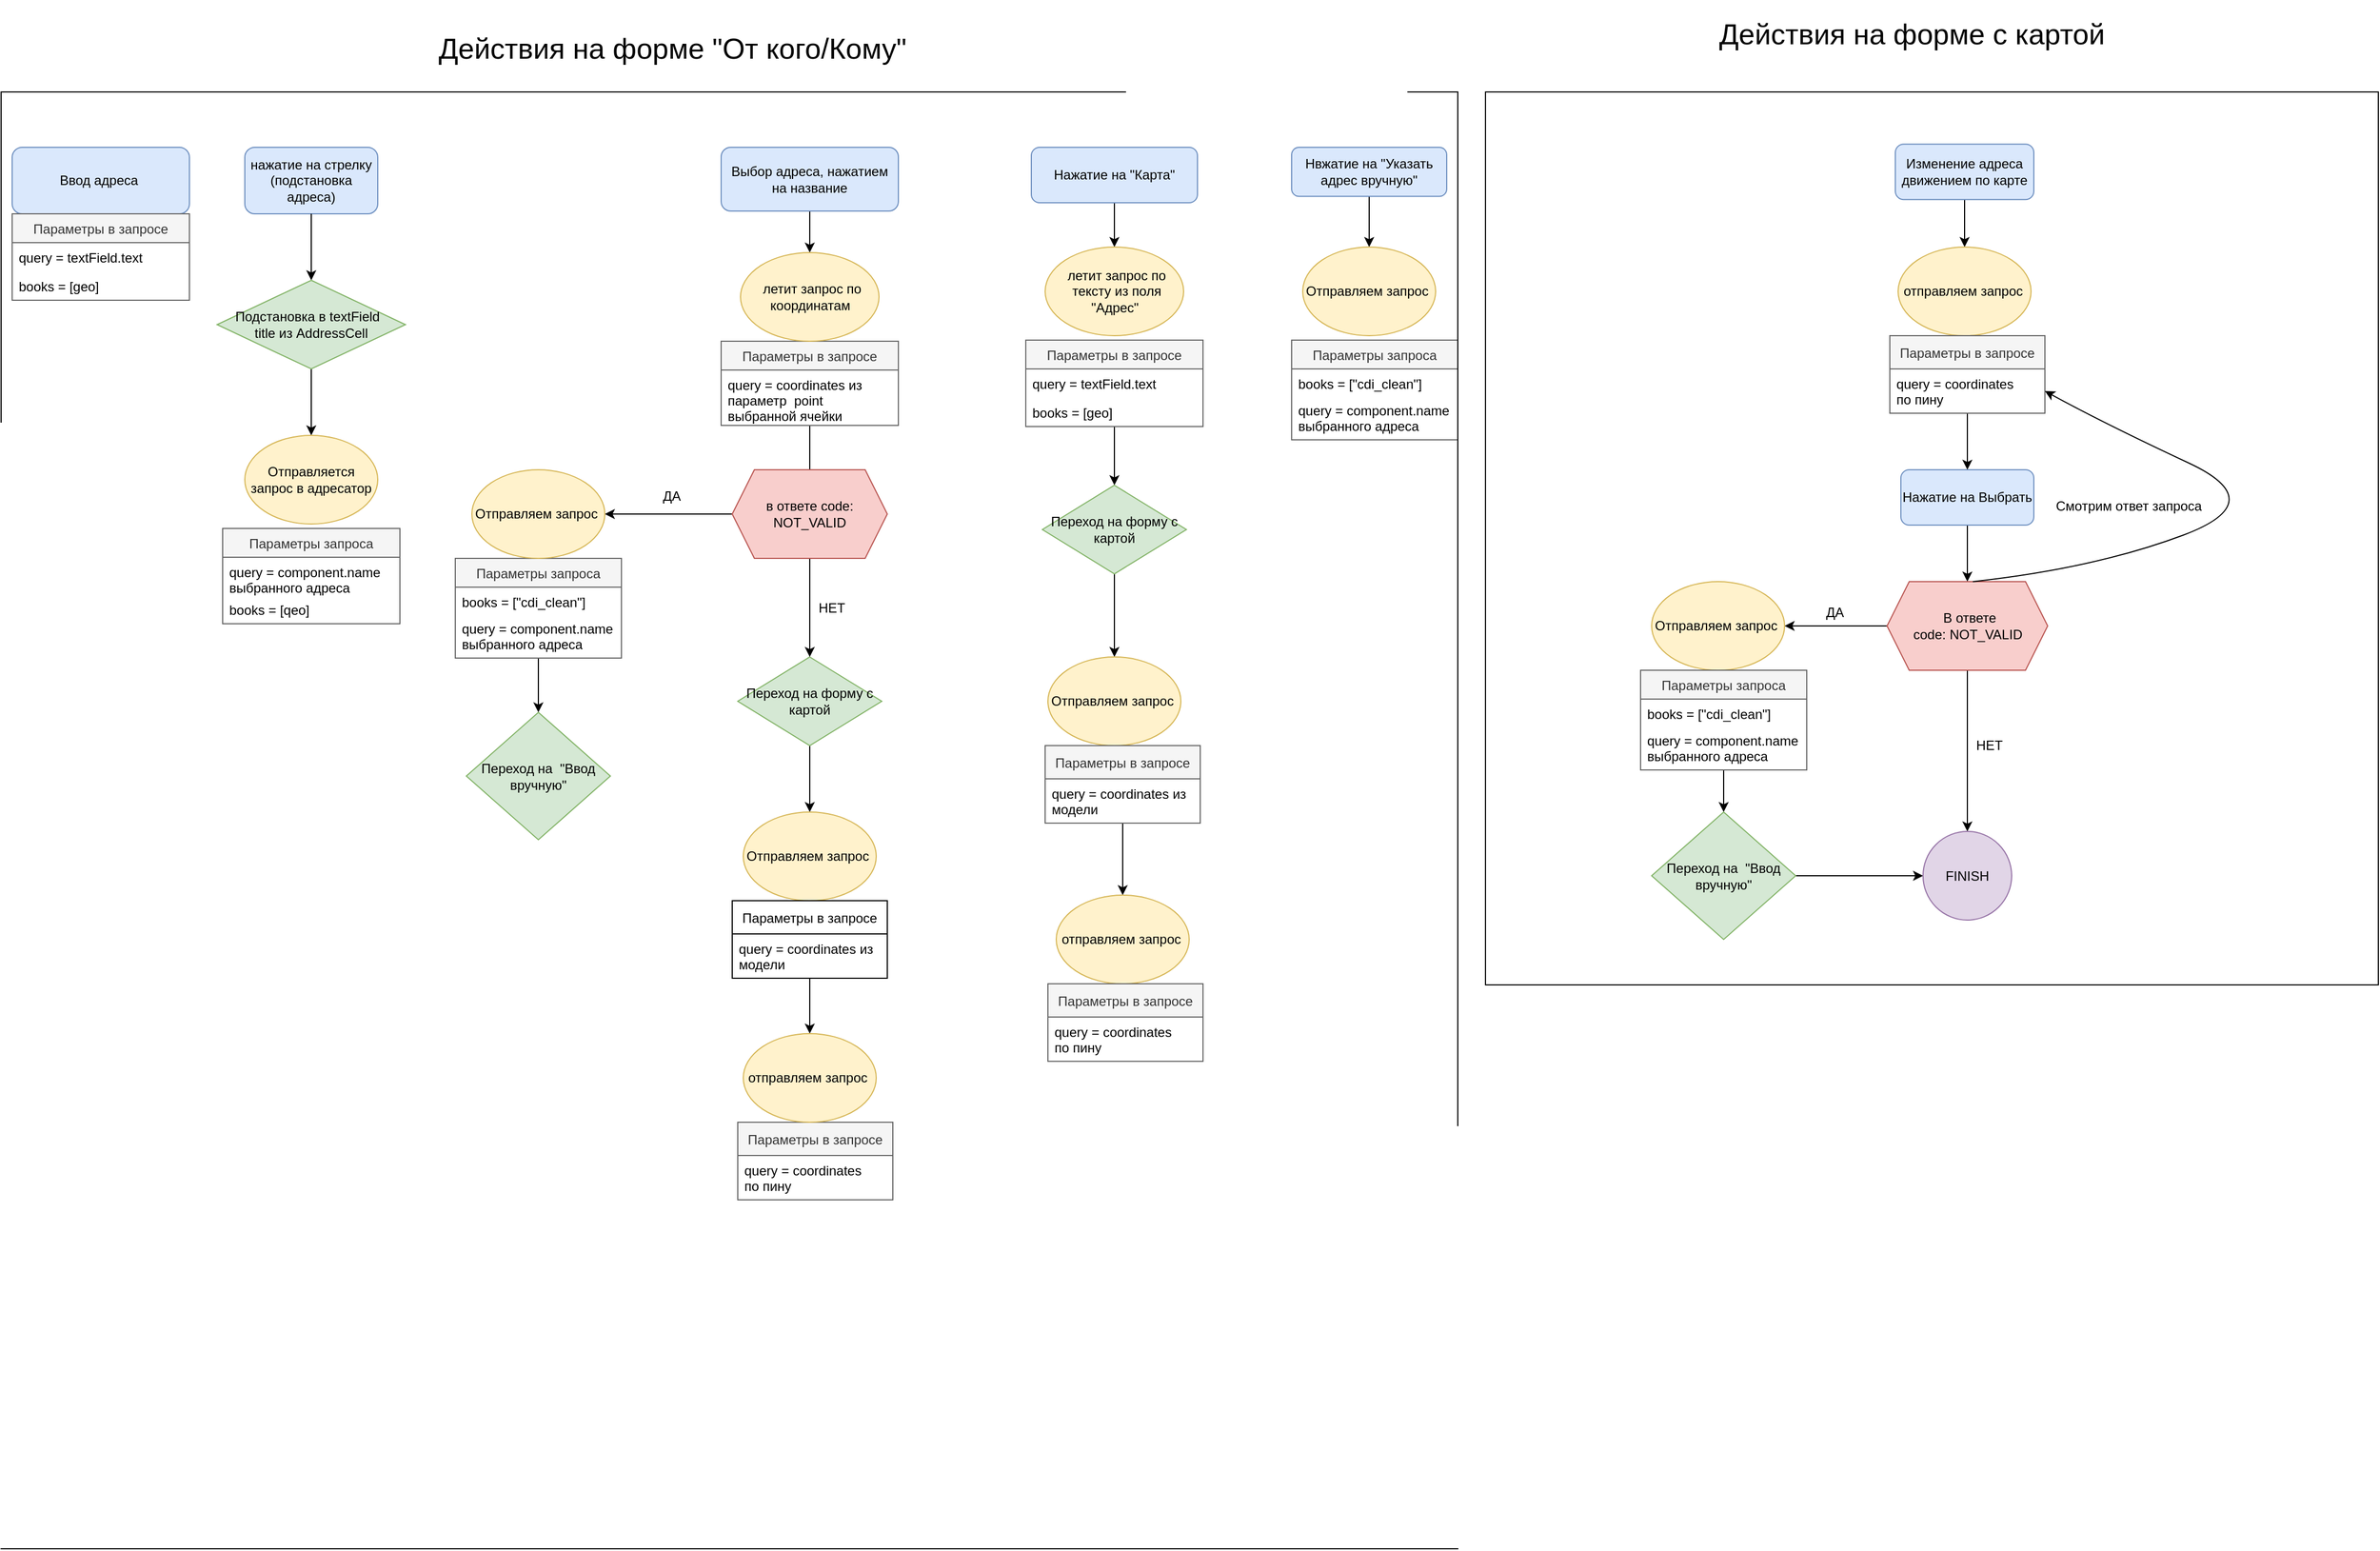 <mxfile version="15.2.9" type="github"><diagram id="d8_orHvkQu2s4OUguYA7" name="Page-1"><mxGraphModel dx="2703" dy="2723" grid="1" gridSize="10" guides="1" tooltips="1" connect="1" arrows="1" fold="1" page="1" pageScale="1" pageWidth="827" pageHeight="1169" math="0" shadow="0"><root><mxCell id="0"/><mxCell id="1" parent="0"/><mxCell id="icIRoINcneqU65wYlItT-1" value="Ввод адреса&amp;nbsp;" style="rounded=1;whiteSpace=wrap;html=1;fillColor=#dae8fc;strokeColor=#6c8ebf;" parent="1" vertex="1"><mxGeometry x="10" y="-90" width="160" height="60" as="geometry"/></mxCell><mxCell id="icIRoINcneqU65wYlItT-2" value="Параметры в запросе" style="swimlane;fontStyle=0;childLayout=stackLayout;horizontal=1;startSize=26;horizontalStack=0;resizeParent=1;resizeParentMax=0;resizeLast=0;collapsible=1;marginBottom=0;fillColor=#f5f5f5;strokeColor=#666666;fontColor=#333333;" parent="1" vertex="1"><mxGeometry x="10" y="-30" width="160" height="78" as="geometry"/></mxCell><mxCell id="icIRoINcneqU65wYlItT-3" value="query = textField.text&#xa;" style="text;strokeColor=none;fillColor=none;align=left;verticalAlign=top;spacingLeft=4;spacingRight=4;overflow=hidden;rotatable=0;points=[[0,0.5],[1,0.5]];portConstraint=eastwest;" parent="icIRoINcneqU65wYlItT-2" vertex="1"><mxGeometry y="26" width="160" height="26" as="geometry"/></mxCell><mxCell id="icIRoINcneqU65wYlItT-5" value="books = [geo]" style="text;strokeColor=none;fillColor=none;align=left;verticalAlign=top;spacingLeft=4;spacingRight=4;overflow=hidden;rotatable=0;points=[[0,0.5],[1,0.5]];portConstraint=eastwest;" parent="icIRoINcneqU65wYlItT-2" vertex="1"><mxGeometry y="52" width="160" height="26" as="geometry"/></mxCell><mxCell id="icIRoINcneqU65wYlItT-11" style="edgeStyle=none;rounded=0;orthogonalLoop=1;jettySize=auto;html=1;exitX=0;exitY=1;exitDx=0;exitDy=0;" parent="1" source="icIRoINcneqU65wYlItT-1" target="icIRoINcneqU65wYlItT-1" edge="1"><mxGeometry relative="1" as="geometry"/></mxCell><mxCell id="3Y7BQMOa4qLXf5RyPwyC-32" style="edgeStyle=orthogonalEdgeStyle;rounded=0;orthogonalLoop=1;jettySize=auto;html=1;entryX=0.5;entryY=0;entryDx=0;entryDy=0;" edge="1" parent="1" source="icIRoINcneqU65wYlItT-17" target="3Y7BQMOa4qLXf5RyPwyC-30"><mxGeometry relative="1" as="geometry"/></mxCell><mxCell id="icIRoINcneqU65wYlItT-17" value="Нажатие на &quot;Карта&quot;" style="rounded=1;whiteSpace=wrap;html=1;fillColor=#dae8fc;strokeColor=#6c8ebf;" parent="1" vertex="1"><mxGeometry x="930" y="-90" width="150" height="50" as="geometry"/></mxCell><mxCell id="3Y7BQMOa4qLXf5RyPwyC-6" style="edgeStyle=orthogonalEdgeStyle;rounded=0;orthogonalLoop=1;jettySize=auto;html=1;" edge="1" parent="1" source="icIRoINcneqU65wYlItT-19" target="icIRoINcneqU65wYlItT-115"><mxGeometry relative="1" as="geometry"/></mxCell><mxCell id="icIRoINcneqU65wYlItT-19" value="Выбор адреса, нажатием на название" style="rounded=1;whiteSpace=wrap;html=1;fillColor=#dae8fc;strokeColor=#6c8ebf;" parent="1" vertex="1"><mxGeometry x="650" y="-90" width="160" height="57.5" as="geometry"/></mxCell><mxCell id="3Y7BQMOa4qLXf5RyPwyC-15" style="edgeStyle=orthogonalEdgeStyle;rounded=0;orthogonalLoop=1;jettySize=auto;html=1;" edge="1" parent="1" source="icIRoINcneqU65wYlItT-34"><mxGeometry relative="1" as="geometry"><mxPoint x="730" y="210" as="targetPoint"/></mxGeometry></mxCell><mxCell id="icIRoINcneqU65wYlItT-34" value="Параметры в запросе" style="swimlane;fontStyle=0;childLayout=stackLayout;horizontal=1;startSize=26;horizontalStack=0;resizeParent=1;resizeParentMax=0;resizeLast=0;collapsible=1;marginBottom=0;fillColor=#f5f5f5;strokeColor=#666666;fontColor=#333333;" parent="1" vertex="1"><mxGeometry x="650" y="85" width="160" height="76" as="geometry"/></mxCell><mxCell id="icIRoINcneqU65wYlItT-35" value="query = coordinates из &#xa;параметр  point &#xa;выбранной ячейки " style="text;strokeColor=none;fillColor=none;align=left;verticalAlign=top;spacingLeft=4;spacingRight=4;overflow=hidden;rotatable=0;points=[[0,0.5],[1,0.5]];portConstraint=eastwest;" parent="icIRoINcneqU65wYlItT-34" vertex="1"><mxGeometry y="26" width="160" height="50" as="geometry"/></mxCell><mxCell id="icIRoINcneqU65wYlItT-46" style="edgeStyle=none;rounded=0;orthogonalLoop=1;jettySize=auto;html=1;exitX=1;exitY=0;exitDx=0;exitDy=0;" parent="1" edge="1"><mxGeometry relative="1" as="geometry"><mxPoint x="800" y="175" as="sourcePoint"/><mxPoint x="800" y="175" as="targetPoint"/></mxGeometry></mxCell><mxCell id="icIRoINcneqU65wYlItT-72" value="нажатие на стрелку (подстановка адреса)" style="rounded=1;whiteSpace=wrap;html=1;fillColor=#dae8fc;strokeColor=#6c8ebf;" parent="1" vertex="1"><mxGeometry x="220" y="-90" width="120" height="60" as="geometry"/></mxCell><mxCell id="icIRoINcneqU65wYlItT-115" value="&amp;nbsp;летит запрос по координатам " style="ellipse;whiteSpace=wrap;html=1;fillColor=#fff2cc;strokeColor=#d6b656;" parent="1" vertex="1"><mxGeometry x="667.5" y="5" width="125" height="80" as="geometry"/></mxCell><mxCell id="3Y7BQMOa4qLXf5RyPwyC-82" style="edgeStyle=orthogonalEdgeStyle;rounded=0;orthogonalLoop=1;jettySize=auto;html=1;" edge="1" parent="1" source="icIRoINcneqU65wYlItT-119" target="3Y7BQMOa4qLXf5RyPwyC-77"><mxGeometry relative="1" as="geometry"/></mxCell><mxCell id="icIRoINcneqU65wYlItT-119" value="Нажатие на Выбрать" style="rounded=1;whiteSpace=wrap;html=1;fillColor=#dae8fc;strokeColor=#6c8ebf;" parent="1" vertex="1"><mxGeometry x="1715" y="201" width="120" height="50" as="geometry"/></mxCell><mxCell id="3Y7BQMOa4qLXf5RyPwyC-25" value="" style="edgeStyle=orthogonalEdgeStyle;rounded=0;orthogonalLoop=1;jettySize=auto;html=1;" edge="1" parent="1" source="icIRoINcneqU65wYlItT-152" target="3Y7BQMOa4qLXf5RyPwyC-24"><mxGeometry relative="1" as="geometry"/></mxCell><mxCell id="icIRoINcneqU65wYlItT-152" value="Переход на форму с картой" style="rhombus;whiteSpace=wrap;html=1;fillColor=#d5e8d4;strokeColor=#82b366;" parent="1" vertex="1"><mxGeometry x="665" y="370" width="130" height="80" as="geometry"/></mxCell><mxCell id="icIRoINcneqU65wYlItT-155" value="" style="endArrow=classic;html=1;exitX=0.5;exitY=1;exitDx=0;exitDy=0;" parent="1" source="icIRoINcneqU65wYlItT-72" target="icIRoINcneqU65wYlItT-156" edge="1"><mxGeometry width="50" height="50" relative="1" as="geometry"><mxPoint x="340" y="620" as="sourcePoint"/><mxPoint x="310" y="610" as="targetPoint"/></mxGeometry></mxCell><mxCell id="icIRoINcneqU65wYlItT-163" value="" style="endArrow=classic;html=1;exitX=0.5;exitY=1;exitDx=0;exitDy=0;entryX=0.5;entryY=0;entryDx=0;entryDy=0;" parent="1" source="icIRoINcneqU65wYlItT-156" target="3Y7BQMOa4qLXf5RyPwyC-3" edge="1"><mxGeometry width="50" height="50" relative="1" as="geometry"><mxPoint x="310" y="657" as="sourcePoint"/><mxPoint x="100" y="410" as="targetPoint"/></mxGeometry></mxCell><mxCell id="icIRoINcneqU65wYlItT-165" value="Параметры запроса" style="swimlane;fontStyle=0;childLayout=stackLayout;horizontal=1;startSize=26;horizontalStack=0;resizeParent=1;resizeParentMax=0;resizeLast=0;collapsible=1;marginBottom=0;fillColor=#f5f5f5;strokeColor=#666666;fontColor=#333333;" parent="1" vertex="1"><mxGeometry x="200" y="254" width="160" height="86" as="geometry"/></mxCell><mxCell id="icIRoINcneqU65wYlItT-166" value="query = component.name &#xa;выбранного адреса " style="text;strokeColor=none;fillColor=none;align=left;verticalAlign=top;spacingLeft=4;spacingRight=4;overflow=hidden;rotatable=0;points=[[0,0.5],[1,0.5]];portConstraint=eastwest;" parent="icIRoINcneqU65wYlItT-165" vertex="1"><mxGeometry y="26" width="160" height="34" as="geometry"/></mxCell><mxCell id="icIRoINcneqU65wYlItT-167" value="books = [qeo]" style="text;strokeColor=none;fillColor=none;align=left;verticalAlign=top;spacingLeft=4;spacingRight=4;overflow=hidden;rotatable=0;points=[[0,0.5],[1,0.5]];portConstraint=eastwest;" parent="icIRoINcneqU65wYlItT-165" vertex="1"><mxGeometry y="60" width="160" height="26" as="geometry"/></mxCell><mxCell id="3Y7BQMOa4qLXf5RyPwyC-13" style="edgeStyle=orthogonalEdgeStyle;rounded=0;orthogonalLoop=1;jettySize=auto;html=1;entryX=0.5;entryY=0;entryDx=0;entryDy=0;" edge="1" parent="1" source="icIRoINcneqU65wYlItT-180" target="icIRoINcneqU65wYlItT-151"><mxGeometry relative="1" as="geometry"/></mxCell><mxCell id="icIRoINcneqU65wYlItT-180" value="Параметры запроса" style="swimlane;fontStyle=0;childLayout=stackLayout;horizontal=1;startSize=26;horizontalStack=0;resizeParent=1;resizeParentMax=0;resizeLast=0;collapsible=1;marginBottom=0;fillColor=#f5f5f5;strokeColor=#666666;fontColor=#333333;" parent="1" vertex="1"><mxGeometry x="410" y="281" width="150" height="90" as="geometry"/></mxCell><mxCell id="icIRoINcneqU65wYlItT-181" value="books = [&quot;cdi_clean&quot;]" style="text;strokeColor=none;fillColor=none;align=left;verticalAlign=top;spacingLeft=4;spacingRight=4;overflow=hidden;rotatable=0;points=[[0,0.5],[1,0.5]];portConstraint=eastwest;" parent="icIRoINcneqU65wYlItT-180" vertex="1"><mxGeometry y="26" width="150" height="24" as="geometry"/></mxCell><mxCell id="icIRoINcneqU65wYlItT-182" value="query = component.name &#xa;выбранного адреса " style="text;strokeColor=none;fillColor=none;align=left;verticalAlign=top;spacingLeft=4;spacingRight=4;overflow=hidden;rotatable=0;points=[[0,0.5],[1,0.5]];portConstraint=eastwest;" parent="icIRoINcneqU65wYlItT-180" vertex="1"><mxGeometry y="50" width="150" height="40" as="geometry"/></mxCell><mxCell id="3Y7BQMOa4qLXf5RyPwyC-54" style="edgeStyle=orthogonalEdgeStyle;rounded=0;orthogonalLoop=1;jettySize=auto;html=1;" edge="1" parent="1" source="icIRoINcneqU65wYlItT-21" target="3Y7BQMOa4qLXf5RyPwyC-53"><mxGeometry relative="1" as="geometry"/></mxCell><mxCell id="icIRoINcneqU65wYlItT-21" value="Нвжатие на &quot;Указать адрес вручную&quot;" style="rounded=1;whiteSpace=wrap;html=1;fillColor=#dae8fc;strokeColor=#6c8ebf;" parent="1" vertex="1"><mxGeometry x="1165" y="-90" width="140" height="44.25" as="geometry"/></mxCell><mxCell id="icIRoINcneqU65wYlItT-151" value="Переход на &amp;nbsp;&quot;Ввод вручную&quot;" style="rhombus;whiteSpace=wrap;html=1;fillColor=#d5e8d4;strokeColor=#82b366;" parent="1" vertex="1"><mxGeometry x="420" y="420" width="130" height="115" as="geometry"/></mxCell><mxCell id="icIRoINcneqU65wYlItT-184" style="edgeStyle=none;rounded=0;orthogonalLoop=1;jettySize=auto;html=1;exitX=1;exitY=0.25;exitDx=0;exitDy=0;" parent="1" source="icIRoINcneqU65wYlItT-180" target="icIRoINcneqU65wYlItT-180" edge="1"><mxGeometry relative="1" as="geometry"/></mxCell><mxCell id="3Y7BQMOa4qLXf5RyPwyC-3" value="&lt;span&gt;Отправляется запрос в адресатор&lt;/span&gt;" style="ellipse;whiteSpace=wrap;html=1;fillColor=#fff2cc;strokeColor=#d6b656;" vertex="1" parent="1"><mxGeometry x="220" y="170" width="120" height="80" as="geometry"/></mxCell><mxCell id="icIRoINcneqU65wYlItT-156" value="Подстановка в textField &amp;nbsp;&lt;br&gt;title из AddressCell" style="rhombus;whiteSpace=wrap;html=1;fillColor=#d5e8d4;strokeColor=#82b366;" parent="1" vertex="1"><mxGeometry x="195" y="30" width="170" height="80" as="geometry"/></mxCell><mxCell id="3Y7BQMOa4qLXf5RyPwyC-11" style="edgeStyle=orthogonalEdgeStyle;rounded=0;orthogonalLoop=1;jettySize=auto;html=1;" edge="1" parent="1" source="3Y7BQMOa4qLXf5RyPwyC-8" target="3Y7BQMOa4qLXf5RyPwyC-9"><mxGeometry relative="1" as="geometry"/></mxCell><mxCell id="3Y7BQMOa4qLXf5RyPwyC-17" style="edgeStyle=orthogonalEdgeStyle;rounded=0;orthogonalLoop=1;jettySize=auto;html=1;" edge="1" parent="1" source="3Y7BQMOa4qLXf5RyPwyC-8" target="icIRoINcneqU65wYlItT-152"><mxGeometry relative="1" as="geometry"/></mxCell><mxCell id="3Y7BQMOa4qLXf5RyPwyC-8" value="&lt;span&gt;в ответе code: NOT_VALID&lt;/span&gt;" style="shape=hexagon;perimeter=hexagonPerimeter2;whiteSpace=wrap;html=1;fixedSize=1;fillColor=#f8cecc;strokeColor=#b85450;" vertex="1" parent="1"><mxGeometry x="660" y="201" width="140" height="80" as="geometry"/></mxCell><mxCell id="3Y7BQMOa4qLXf5RyPwyC-9" value="Отправляем запрос&amp;nbsp;" style="ellipse;whiteSpace=wrap;html=1;fillColor=#fff2cc;strokeColor=#d6b656;" vertex="1" parent="1"><mxGeometry x="425" y="201" width="120" height="80" as="geometry"/></mxCell><mxCell id="3Y7BQMOa4qLXf5RyPwyC-12" value="ДА" style="text;html=1;align=center;verticalAlign=middle;resizable=0;points=[];autosize=1;strokeColor=none;fillColor=none;" vertex="1" parent="1"><mxGeometry x="590" y="215" width="30" height="20" as="geometry"/></mxCell><mxCell id="3Y7BQMOa4qLXf5RyPwyC-69" style="edgeStyle=orthogonalEdgeStyle;rounded=0;orthogonalLoop=1;jettySize=auto;html=1;" edge="1" parent="1" source="icIRoINcneqU65wYlItT-85" target="3Y7BQMOa4qLXf5RyPwyC-66"><mxGeometry relative="1" as="geometry"/></mxCell><mxCell id="icIRoINcneqU65wYlItT-85" value="Изменение адреса движением по карте" style="rounded=1;whiteSpace=wrap;html=1;fillColor=#dae8fc;strokeColor=#6c8ebf;" parent="1" vertex="1"><mxGeometry x="1710" y="-92.88" width="125" height="50" as="geometry"/></mxCell><mxCell id="3Y7BQMOa4qLXf5RyPwyC-18" value="НЕТ&lt;br&gt;" style="text;html=1;strokeColor=none;fillColor=none;align=center;verticalAlign=middle;whiteSpace=wrap;rounded=0;" vertex="1" parent="1"><mxGeometry x="730" y="316" width="40" height="20" as="geometry"/></mxCell><mxCell id="3Y7BQMOa4qLXf5RyPwyC-24" value="Отправляем запрос&amp;nbsp;" style="ellipse;whiteSpace=wrap;html=1;fillColor=#fff2cc;strokeColor=#d6b656;" vertex="1" parent="1"><mxGeometry x="670" y="510" width="120" height="80" as="geometry"/></mxCell><mxCell id="3Y7BQMOa4qLXf5RyPwyC-48" style="edgeStyle=orthogonalEdgeStyle;rounded=0;orthogonalLoop=1;jettySize=auto;html=1;" edge="1" parent="1" source="3Y7BQMOa4qLXf5RyPwyC-28" target="3Y7BQMOa4qLXf5RyPwyC-47"><mxGeometry relative="1" as="geometry"/></mxCell><mxCell id="3Y7BQMOa4qLXf5RyPwyC-28" value="Параметры в запросе" style="swimlane;fontStyle=0;childLayout=stackLayout;horizontal=1;startSize=30;horizontalStack=0;resizeParent=1;resizeParentMax=0;resizeLast=0;collapsible=1;marginBottom=0;" vertex="1" parent="1"><mxGeometry x="660" y="590" width="140" height="70" as="geometry"/></mxCell><mxCell id="3Y7BQMOa4qLXf5RyPwyC-29" value="query = coordinates из &#xa;модели &#xa;" style="text;strokeColor=none;fillColor=none;align=left;verticalAlign=top;spacingLeft=4;spacingRight=4;overflow=hidden;rotatable=0;points=[[0,0.5],[1,0.5]];portConstraint=eastwest;" vertex="1" parent="3Y7BQMOa4qLXf5RyPwyC-28"><mxGeometry y="30" width="140" height="40" as="geometry"/></mxCell><mxCell id="3Y7BQMOa4qLXf5RyPwyC-30" value="&amp;nbsp;летит запрос по &amp;nbsp;тексту из поля &quot;Адрес&quot;" style="ellipse;whiteSpace=wrap;html=1;fillColor=#fff2cc;strokeColor=#d6b656;" vertex="1" parent="1"><mxGeometry x="942.5" width="125" height="80" as="geometry"/></mxCell><mxCell id="3Y7BQMOa4qLXf5RyPwyC-41" style="edgeStyle=orthogonalEdgeStyle;rounded=0;orthogonalLoop=1;jettySize=auto;html=1;" edge="1" parent="1" source="3Y7BQMOa4qLXf5RyPwyC-33" target="3Y7BQMOa4qLXf5RyPwyC-36"><mxGeometry relative="1" as="geometry"/></mxCell><mxCell id="3Y7BQMOa4qLXf5RyPwyC-33" value="Параметры в запросе" style="swimlane;fontStyle=0;childLayout=stackLayout;horizontal=1;startSize=26;horizontalStack=0;resizeParent=1;resizeParentMax=0;resizeLast=0;collapsible=1;marginBottom=0;fillColor=#f5f5f5;strokeColor=#666666;fontColor=#333333;" vertex="1" parent="1"><mxGeometry x="925" y="84" width="160" height="78" as="geometry"/></mxCell><mxCell id="3Y7BQMOa4qLXf5RyPwyC-34" value="query = textField.text&#xa;" style="text;strokeColor=none;fillColor=none;align=left;verticalAlign=top;spacingLeft=4;spacingRight=4;overflow=hidden;rotatable=0;points=[[0,0.5],[1,0.5]];portConstraint=eastwest;" vertex="1" parent="3Y7BQMOa4qLXf5RyPwyC-33"><mxGeometry y="26" width="160" height="26" as="geometry"/></mxCell><mxCell id="3Y7BQMOa4qLXf5RyPwyC-35" value="books = [geo]" style="text;strokeColor=none;fillColor=none;align=left;verticalAlign=top;spacingLeft=4;spacingRight=4;overflow=hidden;rotatable=0;points=[[0,0.5],[1,0.5]];portConstraint=eastwest;" vertex="1" parent="3Y7BQMOa4qLXf5RyPwyC-33"><mxGeometry y="52" width="160" height="26" as="geometry"/></mxCell><mxCell id="3Y7BQMOa4qLXf5RyPwyC-42" style="edgeStyle=orthogonalEdgeStyle;rounded=0;orthogonalLoop=1;jettySize=auto;html=1;" edge="1" parent="1" source="3Y7BQMOa4qLXf5RyPwyC-36" target="3Y7BQMOa4qLXf5RyPwyC-38"><mxGeometry relative="1" as="geometry"/></mxCell><mxCell id="3Y7BQMOa4qLXf5RyPwyC-36" value="Переход на форму с картой" style="rhombus;whiteSpace=wrap;html=1;fillColor=#d5e8d4;strokeColor=#82b366;" vertex="1" parent="1"><mxGeometry x="940" y="215" width="130" height="80" as="geometry"/></mxCell><mxCell id="3Y7BQMOa4qLXf5RyPwyC-38" value="Отправляем запрос&amp;nbsp;" style="ellipse;whiteSpace=wrap;html=1;fillColor=#fff2cc;strokeColor=#d6b656;" vertex="1" parent="1"><mxGeometry x="945" y="370" width="120" height="80" as="geometry"/></mxCell><mxCell id="3Y7BQMOa4qLXf5RyPwyC-44" style="edgeStyle=orthogonalEdgeStyle;rounded=0;orthogonalLoop=1;jettySize=auto;html=1;entryX=0.5;entryY=0;entryDx=0;entryDy=0;" edge="1" parent="1" source="3Y7BQMOa4qLXf5RyPwyC-39" target="3Y7BQMOa4qLXf5RyPwyC-43"><mxGeometry relative="1" as="geometry"/></mxCell><mxCell id="3Y7BQMOa4qLXf5RyPwyC-39" value="Параметры в запросе" style="swimlane;fontStyle=0;childLayout=stackLayout;horizontal=1;startSize=30;horizontalStack=0;resizeParent=1;resizeParentMax=0;resizeLast=0;collapsible=1;marginBottom=0;fillColor=#f5f5f5;strokeColor=#666666;fontColor=#333333;" vertex="1" parent="1"><mxGeometry x="942.5" y="450" width="140" height="70" as="geometry"/></mxCell><mxCell id="3Y7BQMOa4qLXf5RyPwyC-40" value="query = coordinates из &#xa;модели &#xa;" style="text;strokeColor=none;fillColor=none;align=left;verticalAlign=top;spacingLeft=4;spacingRight=4;overflow=hidden;rotatable=0;points=[[0,0.5],[1,0.5]];portConstraint=eastwest;" vertex="1" parent="3Y7BQMOa4qLXf5RyPwyC-39"><mxGeometry y="30" width="140" height="40" as="geometry"/></mxCell><mxCell id="3Y7BQMOa4qLXf5RyPwyC-43" value="отправляем запрос&amp;nbsp;" style="ellipse;whiteSpace=wrap;html=1;fillColor=#fff2cc;strokeColor=#d6b656;" vertex="1" parent="1"><mxGeometry x="952.5" y="585" width="120" height="80" as="geometry"/></mxCell><mxCell id="3Y7BQMOa4qLXf5RyPwyC-45" value="Параметры в запросе" style="swimlane;fontStyle=0;childLayout=stackLayout;horizontal=1;startSize=30;horizontalStack=0;resizeParent=1;resizeParentMax=0;resizeLast=0;collapsible=1;marginBottom=0;fillColor=#f5f5f5;strokeColor=#666666;fontColor=#333333;" vertex="1" parent="1"><mxGeometry x="665" y="790" width="140" height="70" as="geometry"/></mxCell><mxCell id="3Y7BQMOa4qLXf5RyPwyC-46" value="query = coordinates &#xa;по пину&#xa;" style="text;strokeColor=none;fillColor=none;align=left;verticalAlign=top;spacingLeft=4;spacingRight=4;overflow=hidden;rotatable=0;points=[[0,0.5],[1,0.5]];portConstraint=eastwest;" vertex="1" parent="3Y7BQMOa4qLXf5RyPwyC-45"><mxGeometry y="30" width="140" height="40" as="geometry"/></mxCell><mxCell id="3Y7BQMOa4qLXf5RyPwyC-47" value="отправляем запрос&amp;nbsp;" style="ellipse;whiteSpace=wrap;html=1;fillColor=#fff2cc;strokeColor=#d6b656;" vertex="1" parent="1"><mxGeometry x="670" y="710" width="120" height="80" as="geometry"/></mxCell><mxCell id="3Y7BQMOa4qLXf5RyPwyC-55" style="edgeStyle=orthogonalEdgeStyle;rounded=0;orthogonalLoop=1;jettySize=auto;html=1;startArrow=none;" edge="1" parent="1" source="3Y7BQMOa4qLXf5RyPwyC-83" target="3Y7BQMOa4qLXf5RyPwyC-52"><mxGeometry relative="1" as="geometry"/></mxCell><mxCell id="3Y7BQMOa4qLXf5RyPwyC-49" value="Параметры запроса" style="swimlane;fontStyle=0;childLayout=stackLayout;horizontal=1;startSize=26;horizontalStack=0;resizeParent=1;resizeParentMax=0;resizeLast=0;collapsible=1;marginBottom=0;fillColor=#f5f5f5;strokeColor=#666666;fontColor=#333333;" vertex="1" parent="1"><mxGeometry x="1165" y="84" width="150" height="90" as="geometry"/></mxCell><mxCell id="3Y7BQMOa4qLXf5RyPwyC-50" value="books = [&quot;cdi_clean&quot;]" style="text;strokeColor=none;fillColor=none;align=left;verticalAlign=top;spacingLeft=4;spacingRight=4;overflow=hidden;rotatable=0;points=[[0,0.5],[1,0.5]];portConstraint=eastwest;" vertex="1" parent="3Y7BQMOa4qLXf5RyPwyC-49"><mxGeometry y="26" width="150" height="24" as="geometry"/></mxCell><mxCell id="3Y7BQMOa4qLXf5RyPwyC-51" value="query = component.name &#xa;выбранного адреса " style="text;strokeColor=none;fillColor=none;align=left;verticalAlign=top;spacingLeft=4;spacingRight=4;overflow=hidden;rotatable=0;points=[[0,0.5],[1,0.5]];portConstraint=eastwest;" vertex="1" parent="3Y7BQMOa4qLXf5RyPwyC-49"><mxGeometry y="50" width="150" height="40" as="geometry"/></mxCell><mxCell id="3Y7BQMOa4qLXf5RyPwyC-108" style="edgeStyle=orthogonalEdgeStyle;rounded=0;orthogonalLoop=1;jettySize=auto;html=1;" edge="1" parent="1" source="3Y7BQMOa4qLXf5RyPwyC-52" target="3Y7BQMOa4qLXf5RyPwyC-107"><mxGeometry relative="1" as="geometry"/></mxCell><mxCell id="3Y7BQMOa4qLXf5RyPwyC-52" value="Переход на &amp;nbsp;&quot;Ввод вручную&quot;" style="rhombus;whiteSpace=wrap;html=1;fillColor=#d5e8d4;strokeColor=#82b366;" vertex="1" parent="1"><mxGeometry x="1490" y="510" width="130" height="115" as="geometry"/></mxCell><mxCell id="3Y7BQMOa4qLXf5RyPwyC-53" value="Отправляем запрос&amp;nbsp;" style="ellipse;whiteSpace=wrap;html=1;fillColor=#fff2cc;strokeColor=#d6b656;" vertex="1" parent="1"><mxGeometry x="1175" width="120" height="80" as="geometry"/></mxCell><mxCell id="3Y7BQMOa4qLXf5RyPwyC-60" value="" style="whiteSpace=wrap;html=1;aspect=fixed;fillColor=none;" vertex="1" parent="1"><mxGeometry y="-140" width="1315" height="1315" as="geometry"/></mxCell><mxCell id="3Y7BQMOa4qLXf5RyPwyC-64" value="Параметры в запросе" style="swimlane;fontStyle=0;childLayout=stackLayout;horizontal=1;startSize=30;horizontalStack=0;resizeParent=1;resizeParentMax=0;resizeLast=0;collapsible=1;marginBottom=0;fillColor=#f5f5f5;strokeColor=#666666;fontColor=#333333;" vertex="1" parent="1"><mxGeometry x="945" y="665" width="140" height="70" as="geometry"/></mxCell><mxCell id="3Y7BQMOa4qLXf5RyPwyC-65" value="query = coordinates &#xa;по пину&#xa;" style="text;strokeColor=none;fillColor=none;align=left;verticalAlign=top;spacingLeft=4;spacingRight=4;overflow=hidden;rotatable=0;points=[[0,0.5],[1,0.5]];portConstraint=eastwest;" vertex="1" parent="3Y7BQMOa4qLXf5RyPwyC-64"><mxGeometry y="30" width="140" height="40" as="geometry"/></mxCell><mxCell id="3Y7BQMOa4qLXf5RyPwyC-66" value="отправляем запрос&amp;nbsp;" style="ellipse;whiteSpace=wrap;html=1;fillColor=#fff2cc;strokeColor=#d6b656;" vertex="1" parent="1"><mxGeometry x="1712.5" width="120" height="80" as="geometry"/></mxCell><mxCell id="3Y7BQMOa4qLXf5RyPwyC-89" style="edgeStyle=orthogonalEdgeStyle;rounded=0;orthogonalLoop=1;jettySize=auto;html=1;" edge="1" parent="1" source="3Y7BQMOa4qLXf5RyPwyC-67" target="icIRoINcneqU65wYlItT-119"><mxGeometry relative="1" as="geometry"/></mxCell><mxCell id="3Y7BQMOa4qLXf5RyPwyC-67" value="Параметры в запросе" style="swimlane;fontStyle=0;childLayout=stackLayout;horizontal=1;startSize=30;horizontalStack=0;resizeParent=1;resizeParentMax=0;resizeLast=0;collapsible=1;marginBottom=0;fillColor=#f5f5f5;strokeColor=#666666;fontColor=#333333;" vertex="1" parent="1"><mxGeometry x="1705" y="80" width="140" height="70" as="geometry"/></mxCell><mxCell id="3Y7BQMOa4qLXf5RyPwyC-68" value="query = coordinates &#xa;по пину&#xa;" style="text;strokeColor=none;fillColor=none;align=left;verticalAlign=top;spacingLeft=4;spacingRight=4;overflow=hidden;rotatable=0;points=[[0,0.5],[1,0.5]];portConstraint=eastwest;" vertex="1" parent="3Y7BQMOa4qLXf5RyPwyC-67"><mxGeometry y="30" width="140" height="40" as="geometry"/></mxCell><mxCell id="3Y7BQMOa4qLXf5RyPwyC-74" style="edgeStyle=none;rounded=0;orthogonalLoop=1;jettySize=auto;html=1;exitX=1;exitY=0.25;exitDx=0;exitDy=0;" edge="1" parent="1"><mxGeometry relative="1" as="geometry"><mxPoint x="1745" y="349.5" as="sourcePoint"/><mxPoint x="1745" y="349.5" as="targetPoint"/></mxGeometry></mxCell><mxCell id="3Y7BQMOa4qLXf5RyPwyC-88" style="edgeStyle=orthogonalEdgeStyle;rounded=0;orthogonalLoop=1;jettySize=auto;html=1;" edge="1" parent="1" source="3Y7BQMOa4qLXf5RyPwyC-77" target="3Y7BQMOa4qLXf5RyPwyC-78"><mxGeometry relative="1" as="geometry"/></mxCell><mxCell id="3Y7BQMOa4qLXf5RyPwyC-109" style="edgeStyle=orthogonalEdgeStyle;rounded=0;orthogonalLoop=1;jettySize=auto;html=1;" edge="1" parent="1" source="3Y7BQMOa4qLXf5RyPwyC-77" target="3Y7BQMOa4qLXf5RyPwyC-107"><mxGeometry relative="1" as="geometry"/></mxCell><mxCell id="3Y7BQMOa4qLXf5RyPwyC-77" value="&lt;span&gt;&amp;nbsp;В ответе &lt;br&gt;code: NOT_VALID&lt;/span&gt;" style="shape=hexagon;perimeter=hexagonPerimeter2;whiteSpace=wrap;html=1;fixedSize=1;fillColor=#f8cecc;strokeColor=#b85450;" vertex="1" parent="1"><mxGeometry x="1702.5" y="302" width="145" height="80" as="geometry"/></mxCell><mxCell id="3Y7BQMOa4qLXf5RyPwyC-78" value="Отправляем запрос&amp;nbsp;" style="ellipse;whiteSpace=wrap;html=1;fillColor=#fff2cc;strokeColor=#d6b656;" vertex="1" parent="1"><mxGeometry x="1490" y="302" width="120" height="80" as="geometry"/></mxCell><mxCell id="3Y7BQMOa4qLXf5RyPwyC-79" value="ДА" style="text;html=1;align=center;verticalAlign=middle;resizable=0;points=[];autosize=1;strokeColor=none;fillColor=none;" vertex="1" parent="1"><mxGeometry x="1640" y="320" width="30" height="20" as="geometry"/></mxCell><mxCell id="3Y7BQMOa4qLXf5RyPwyC-83" value="Параметры запроса" style="swimlane;fontStyle=0;childLayout=stackLayout;horizontal=1;startSize=26;horizontalStack=0;resizeParent=1;resizeParentMax=0;resizeLast=0;collapsible=1;marginBottom=0;fillColor=#f5f5f5;strokeColor=#666666;fontColor=#333333;" vertex="1" parent="1"><mxGeometry x="1480" y="382" width="150" height="90" as="geometry"/></mxCell><mxCell id="3Y7BQMOa4qLXf5RyPwyC-84" value="books = [&quot;cdi_clean&quot;]" style="text;strokeColor=none;fillColor=none;align=left;verticalAlign=top;spacingLeft=4;spacingRight=4;overflow=hidden;rotatable=0;points=[[0,0.5],[1,0.5]];portConstraint=eastwest;" vertex="1" parent="3Y7BQMOa4qLXf5RyPwyC-83"><mxGeometry y="26" width="150" height="24" as="geometry"/></mxCell><mxCell id="3Y7BQMOa4qLXf5RyPwyC-85" value="query = component.name &#xa;выбранного адреса " style="text;strokeColor=none;fillColor=none;align=left;verticalAlign=top;spacingLeft=4;spacingRight=4;overflow=hidden;rotatable=0;points=[[0,0.5],[1,0.5]];portConstraint=eastwest;" vertex="1" parent="3Y7BQMOa4qLXf5RyPwyC-83"><mxGeometry y="50" width="150" height="40" as="geometry"/></mxCell><mxCell id="3Y7BQMOa4qLXf5RyPwyC-97" value="" style="curved=1;endArrow=classic;html=1;entryX=1;entryY=0.5;entryDx=0;entryDy=0;exitX=0.534;exitY=0;exitDx=0;exitDy=0;exitPerimeter=0;" edge="1" parent="1" source="3Y7BQMOa4qLXf5RyPwyC-77" target="3Y7BQMOa4qLXf5RyPwyC-68"><mxGeometry width="50" height="50" relative="1" as="geometry"><mxPoint x="1845" y="372" as="sourcePoint"/><mxPoint x="1965" y="332" as="targetPoint"/><Array as="points"><mxPoint x="1890" y="290"/><mxPoint x="2050" y="230"/><mxPoint x="1900" y="160"/></Array></mxGeometry></mxCell><mxCell id="3Y7BQMOa4qLXf5RyPwyC-101" value="&lt;h1&gt;&lt;span style=&quot;font-weight: normal&quot;&gt;&lt;font style=&quot;font-size: 12px&quot;&gt;Смотрим ответ запроса&lt;/font&gt;&lt;/span&gt;&lt;/h1&gt;" style="text;html=1;strokeColor=none;fillColor=none;spacing=5;spacingTop=-20;whiteSpace=wrap;overflow=hidden;rounded=0;" vertex="1" parent="1"><mxGeometry x="1850" y="210" width="190" height="120" as="geometry"/></mxCell><mxCell id="3Y7BQMOa4qLXf5RyPwyC-107" value="FINISH" style="ellipse;whiteSpace=wrap;html=1;aspect=fixed;fillColor=#e1d5e7;strokeColor=#9673a6;" vertex="1" parent="1"><mxGeometry x="1735" y="527.5" width="80" height="80" as="geometry"/></mxCell><mxCell id="3Y7BQMOa4qLXf5RyPwyC-110" value="&lt;h1&gt;&lt;span style=&quot;font-size: 26px ; font-weight: normal ; text-align: center&quot;&gt;Действия на форме &quot;От кого/Кому&quot;&lt;/span&gt;&lt;br&gt;&lt;/h1&gt;" style="text;html=1;strokeColor=none;fillColor=none;spacing=5;spacingTop=-20;whiteSpace=wrap;overflow=hidden;rounded=0;" vertex="1" parent="1"><mxGeometry x="390" y="-200" width="497.5" height="120" as="geometry"/></mxCell><mxCell id="3Y7BQMOa4qLXf5RyPwyC-111" value="&lt;h1&gt;&lt;span style=&quot;font-size: 26px ; font-weight: normal ; text-align: center&quot;&gt;Действия на форме с картой&lt;/span&gt;&lt;br&gt;&lt;/h1&gt;" style="text;html=1;strokeColor=none;fillColor=none;spacing=5;spacingTop=-20;whiteSpace=wrap;overflow=hidden;rounded=0;" vertex="1" parent="1"><mxGeometry x="1546.25" y="-212.88" width="497.5" height="120" as="geometry"/></mxCell><mxCell id="3Y7BQMOa4qLXf5RyPwyC-112" value="" style="whiteSpace=wrap;html=1;aspect=fixed;fillColor=none;" vertex="1" parent="1"><mxGeometry x="1340" y="-140" width="806" height="806" as="geometry"/></mxCell><mxCell id="3Y7BQMOa4qLXf5RyPwyC-113" value="НЕТ&lt;br&gt;" style="text;html=1;strokeColor=none;fillColor=none;align=center;verticalAlign=middle;whiteSpace=wrap;rounded=0;" vertex="1" parent="1"><mxGeometry x="1775" y="440" width="40" height="20" as="geometry"/></mxCell></root></mxGraphModel></diagram></mxfile>